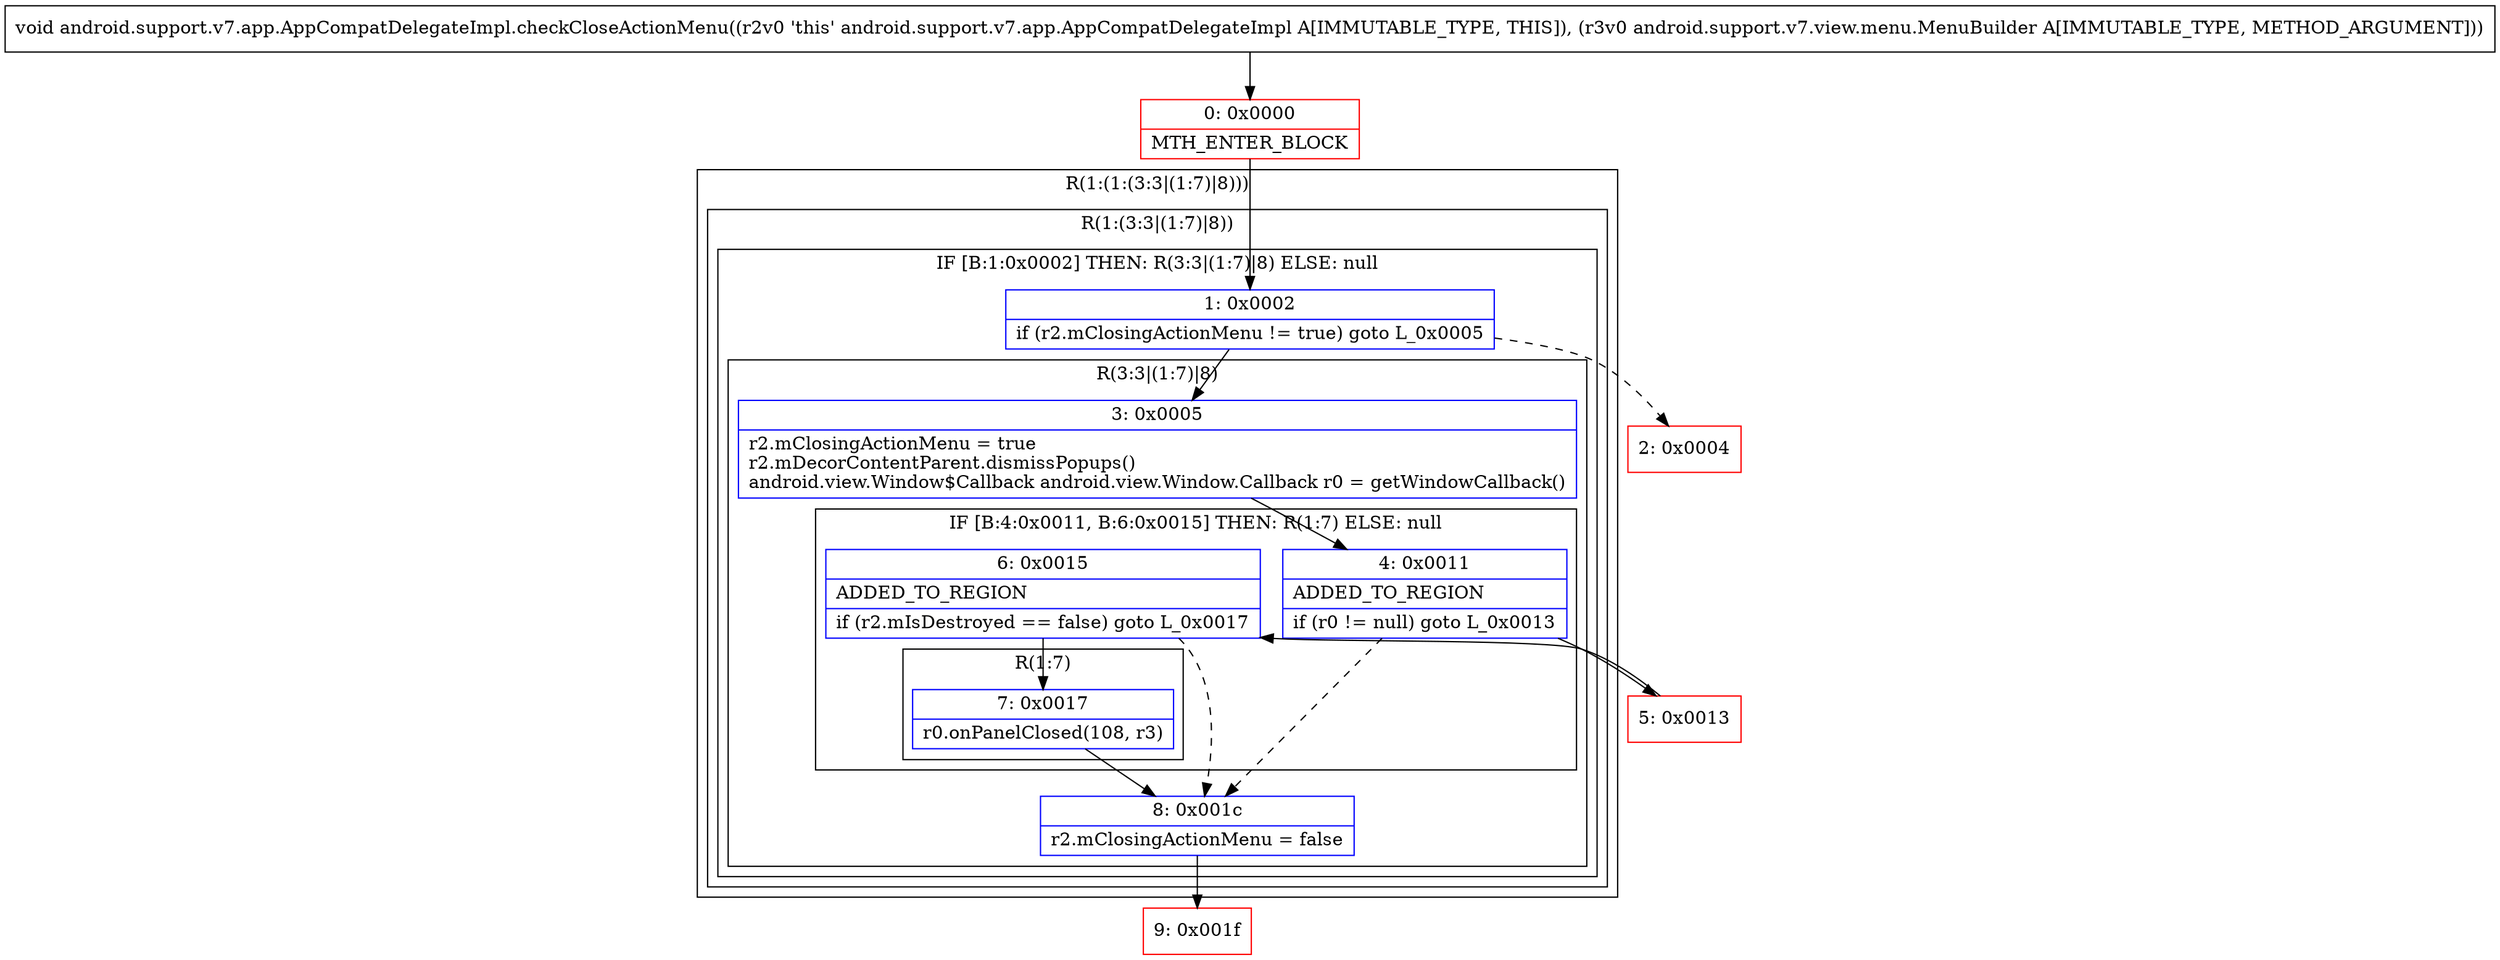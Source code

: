 digraph "CFG forandroid.support.v7.app.AppCompatDelegateImpl.checkCloseActionMenu(Landroid\/support\/v7\/view\/menu\/MenuBuilder;)V" {
subgraph cluster_Region_590685287 {
label = "R(1:(1:(3:3|(1:7)|8)))";
node [shape=record,color=blue];
subgraph cluster_Region_1263352807 {
label = "R(1:(3:3|(1:7)|8))";
node [shape=record,color=blue];
subgraph cluster_IfRegion_38374462 {
label = "IF [B:1:0x0002] THEN: R(3:3|(1:7)|8) ELSE: null";
node [shape=record,color=blue];
Node_1 [shape=record,label="{1\:\ 0x0002|if (r2.mClosingActionMenu != true) goto L_0x0005\l}"];
subgraph cluster_Region_1519407960 {
label = "R(3:3|(1:7)|8)";
node [shape=record,color=blue];
Node_3 [shape=record,label="{3\:\ 0x0005|r2.mClosingActionMenu = true\lr2.mDecorContentParent.dismissPopups()\landroid.view.Window$Callback android.view.Window.Callback r0 = getWindowCallback()\l}"];
subgraph cluster_IfRegion_850595722 {
label = "IF [B:4:0x0011, B:6:0x0015] THEN: R(1:7) ELSE: null";
node [shape=record,color=blue];
Node_4 [shape=record,label="{4\:\ 0x0011|ADDED_TO_REGION\l|if (r0 != null) goto L_0x0013\l}"];
Node_6 [shape=record,label="{6\:\ 0x0015|ADDED_TO_REGION\l|if (r2.mIsDestroyed == false) goto L_0x0017\l}"];
subgraph cluster_Region_168213367 {
label = "R(1:7)";
node [shape=record,color=blue];
Node_7 [shape=record,label="{7\:\ 0x0017|r0.onPanelClosed(108, r3)\l}"];
}
}
Node_8 [shape=record,label="{8\:\ 0x001c|r2.mClosingActionMenu = false\l}"];
}
}
}
}
Node_0 [shape=record,color=red,label="{0\:\ 0x0000|MTH_ENTER_BLOCK\l}"];
Node_2 [shape=record,color=red,label="{2\:\ 0x0004}"];
Node_5 [shape=record,color=red,label="{5\:\ 0x0013}"];
Node_9 [shape=record,color=red,label="{9\:\ 0x001f}"];
MethodNode[shape=record,label="{void android.support.v7.app.AppCompatDelegateImpl.checkCloseActionMenu((r2v0 'this' android.support.v7.app.AppCompatDelegateImpl A[IMMUTABLE_TYPE, THIS]), (r3v0 android.support.v7.view.menu.MenuBuilder A[IMMUTABLE_TYPE, METHOD_ARGUMENT])) }"];
MethodNode -> Node_0;
Node_1 -> Node_2[style=dashed];
Node_1 -> Node_3;
Node_3 -> Node_4;
Node_4 -> Node_5;
Node_4 -> Node_8[style=dashed];
Node_6 -> Node_7;
Node_6 -> Node_8[style=dashed];
Node_7 -> Node_8;
Node_8 -> Node_9;
Node_0 -> Node_1;
Node_5 -> Node_6;
}

